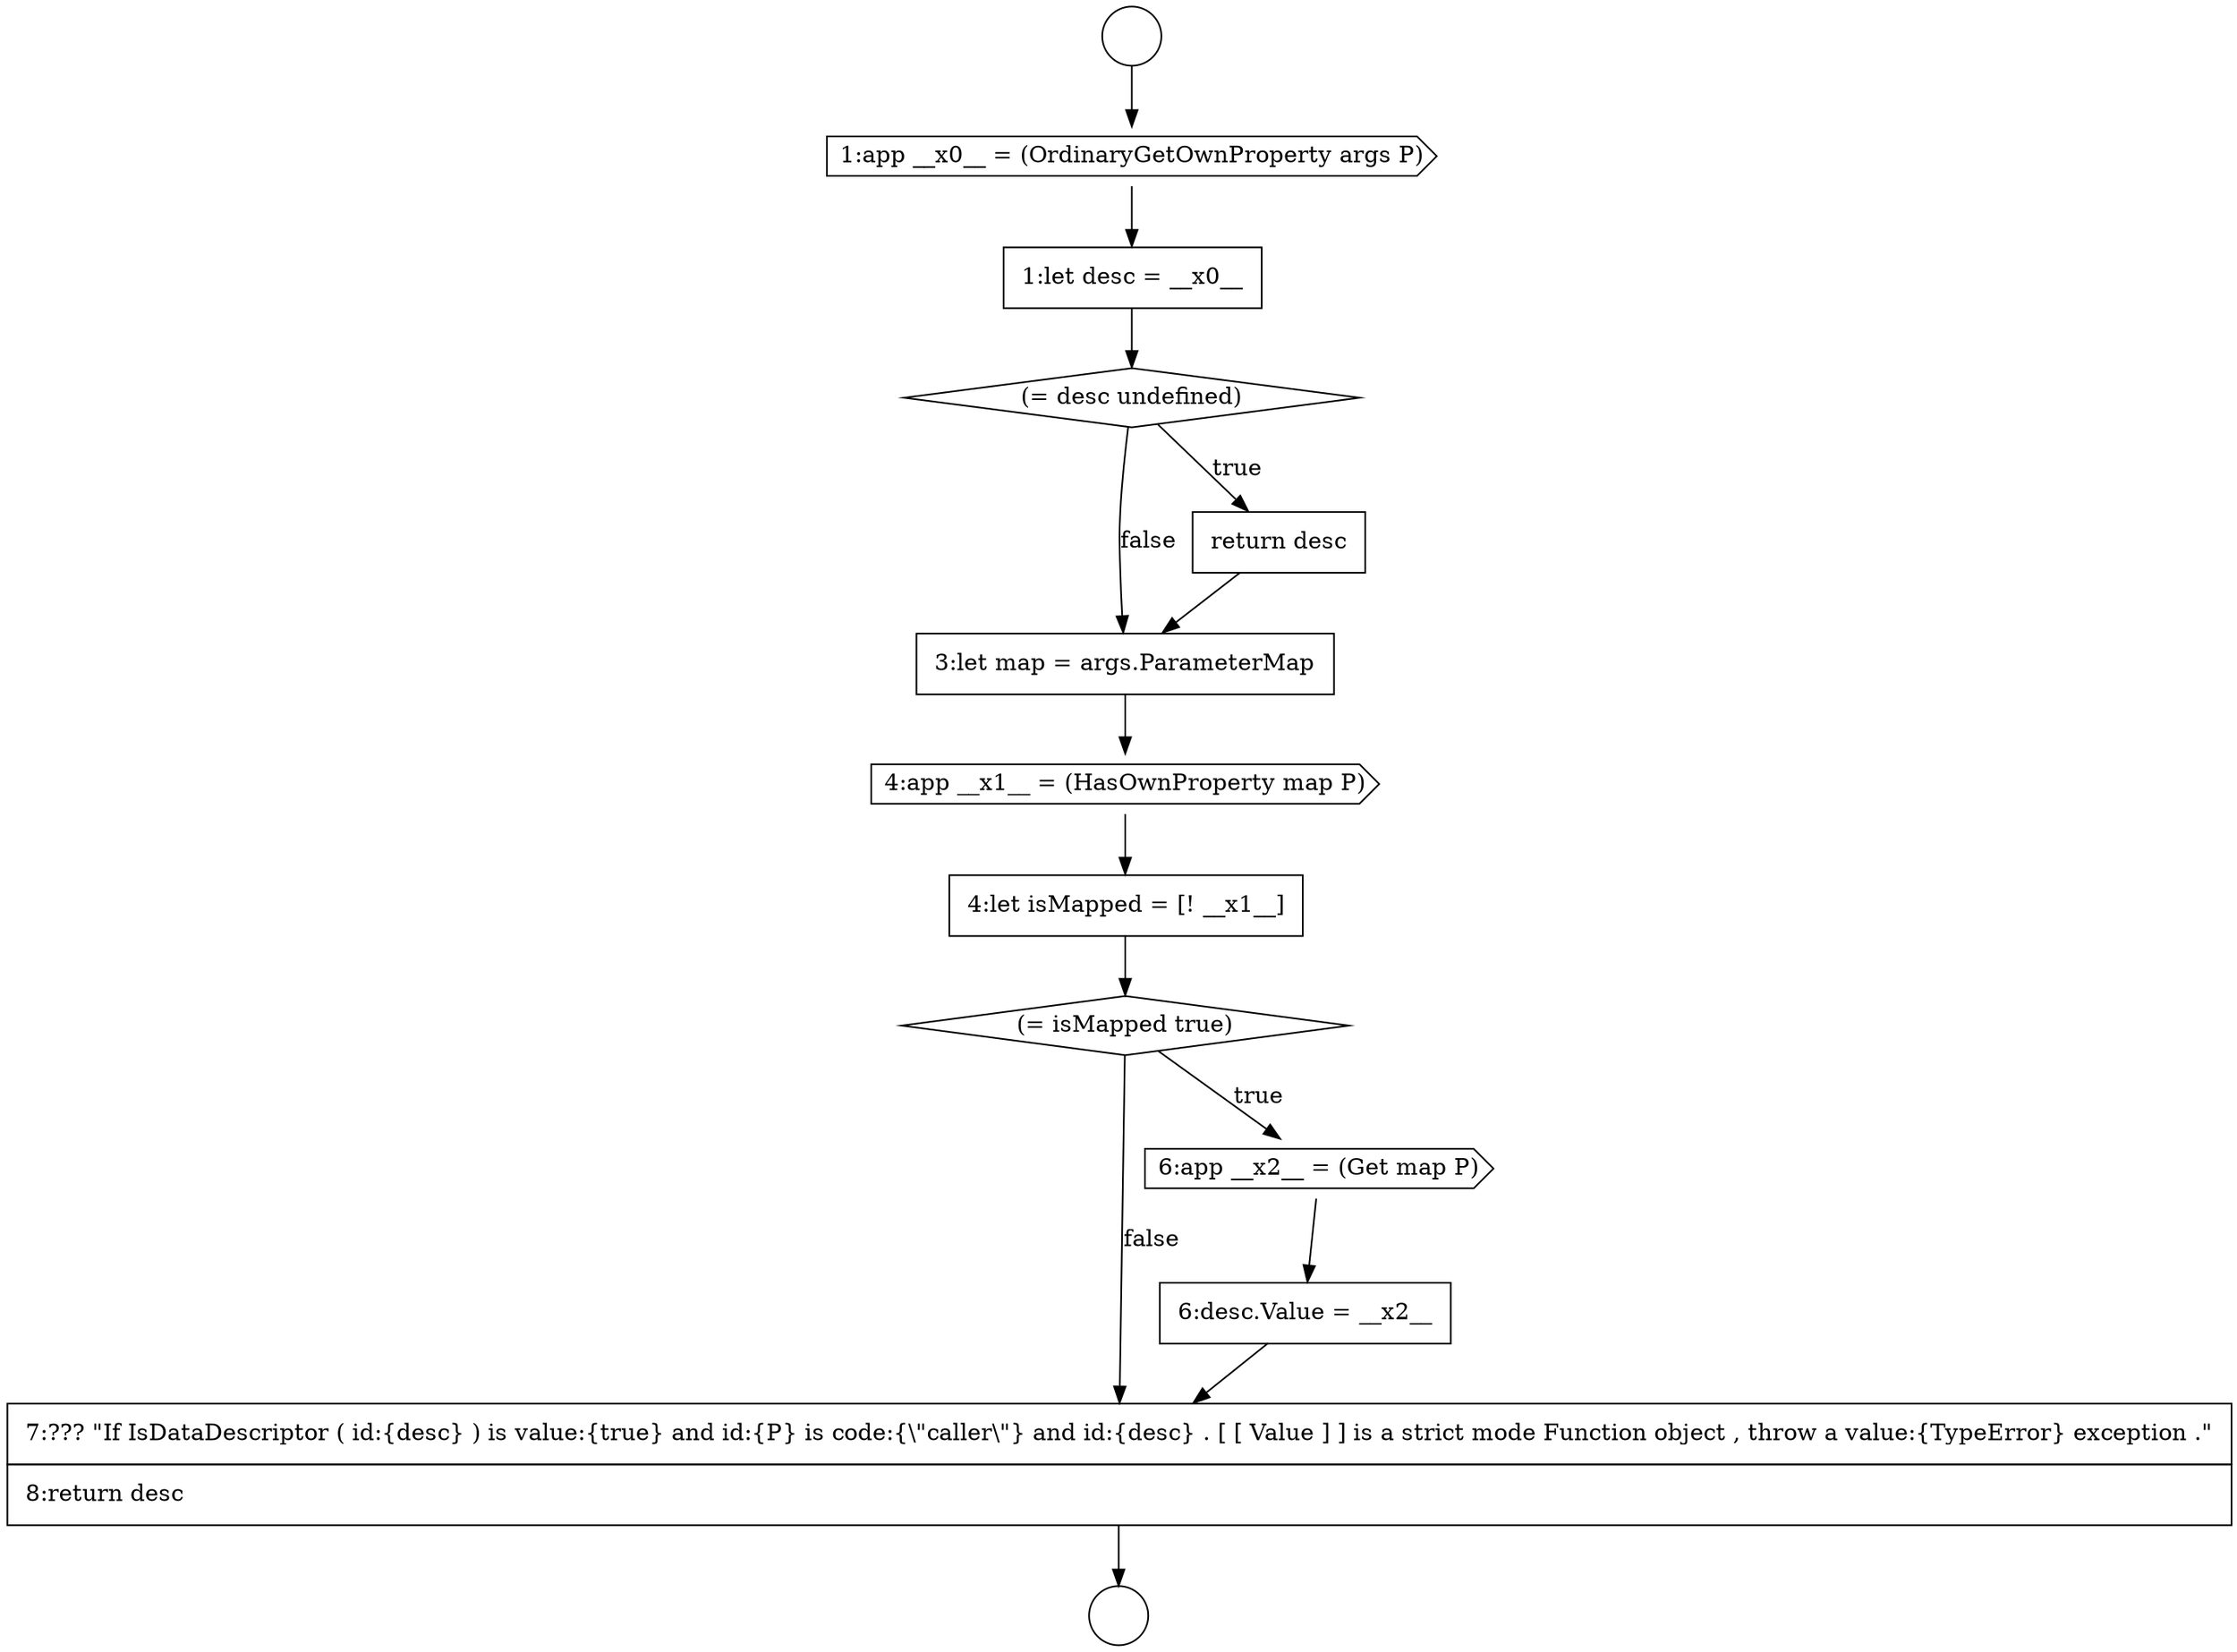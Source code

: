 digraph {
  node2231 [shape=circle label=" " color="black" fillcolor="white" style=filled]
  node2242 [shape=none, margin=0, label=<<font color="black">
    <table border="0" cellborder="1" cellspacing="0" cellpadding="10">
      <tr><td align="left">6:desc.Value = __x2__</td></tr>
    </table>
  </font>> color="black" fillcolor="white" style=filled]
  node2232 [shape=circle label=" " color="black" fillcolor="white" style=filled]
  node2240 [shape=diamond, label=<<font color="black">(= isMapped true)</font>> color="black" fillcolor="white" style=filled]
  node2243 [shape=none, margin=0, label=<<font color="black">
    <table border="0" cellborder="1" cellspacing="0" cellpadding="10">
      <tr><td align="left">7:??? &quot;If IsDataDescriptor ( id:{desc} ) is value:{true} and id:{P} is code:{\&quot;caller\&quot;} and id:{desc} . [ [ Value ] ] is a strict mode Function object , throw a value:{TypeError} exception .&quot;</td></tr>
      <tr><td align="left">8:return desc</td></tr>
    </table>
  </font>> color="black" fillcolor="white" style=filled]
  node2235 [shape=diamond, label=<<font color="black">(= desc undefined)</font>> color="black" fillcolor="white" style=filled]
  node2233 [shape=cds, label=<<font color="black">1:app __x0__ = (OrdinaryGetOwnProperty args P)</font>> color="black" fillcolor="white" style=filled]
  node2241 [shape=cds, label=<<font color="black">6:app __x2__ = (Get map P)</font>> color="black" fillcolor="white" style=filled]
  node2238 [shape=cds, label=<<font color="black">4:app __x1__ = (HasOwnProperty map P)</font>> color="black" fillcolor="white" style=filled]
  node2237 [shape=none, margin=0, label=<<font color="black">
    <table border="0" cellborder="1" cellspacing="0" cellpadding="10">
      <tr><td align="left">3:let map = args.ParameterMap</td></tr>
    </table>
  </font>> color="black" fillcolor="white" style=filled]
  node2236 [shape=none, margin=0, label=<<font color="black">
    <table border="0" cellborder="1" cellspacing="0" cellpadding="10">
      <tr><td align="left">return desc</td></tr>
    </table>
  </font>> color="black" fillcolor="white" style=filled]
  node2239 [shape=none, margin=0, label=<<font color="black">
    <table border="0" cellborder="1" cellspacing="0" cellpadding="10">
      <tr><td align="left">4:let isMapped = [! __x1__]</td></tr>
    </table>
  </font>> color="black" fillcolor="white" style=filled]
  node2234 [shape=none, margin=0, label=<<font color="black">
    <table border="0" cellborder="1" cellspacing="0" cellpadding="10">
      <tr><td align="left">1:let desc = __x0__</td></tr>
    </table>
  </font>> color="black" fillcolor="white" style=filled]
  node2231 -> node2233 [ color="black"]
  node2240 -> node2241 [label=<<font color="black">true</font>> color="black"]
  node2240 -> node2243 [label=<<font color="black">false</font>> color="black"]
  node2243 -> node2232 [ color="black"]
  node2238 -> node2239 [ color="black"]
  node2242 -> node2243 [ color="black"]
  node2237 -> node2238 [ color="black"]
  node2235 -> node2236 [label=<<font color="black">true</font>> color="black"]
  node2235 -> node2237 [label=<<font color="black">false</font>> color="black"]
  node2236 -> node2237 [ color="black"]
  node2233 -> node2234 [ color="black"]
  node2234 -> node2235 [ color="black"]
  node2239 -> node2240 [ color="black"]
  node2241 -> node2242 [ color="black"]
}
